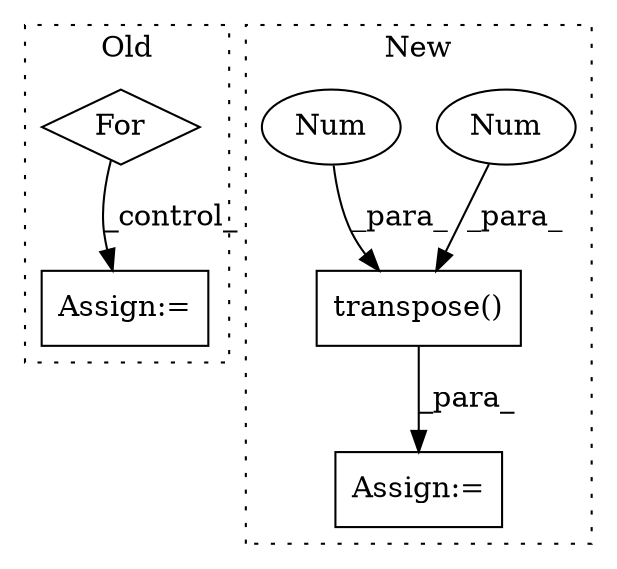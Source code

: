 digraph G {
subgraph cluster0 {
1 [label="For" a="107" s="1539,1565" l="4,14" shape="diamond"];
5 [label="Assign:=" a="68" s="1721" l="3" shape="box"];
label = "Old";
style="dotted";
}
subgraph cluster1 {
2 [label="transpose()" a="75" s="2305,2321" l="12,1" shape="box"];
3 [label="Num" a="76" s="2317" l="1" shape="ellipse"];
4 [label="Num" a="76" s="2320" l="1" shape="ellipse"];
6 [label="Assign:=" a="68" s="2293" l="3" shape="box"];
label = "New";
style="dotted";
}
1 -> 5 [label="_control_"];
2 -> 6 [label="_para_"];
3 -> 2 [label="_para_"];
4 -> 2 [label="_para_"];
}